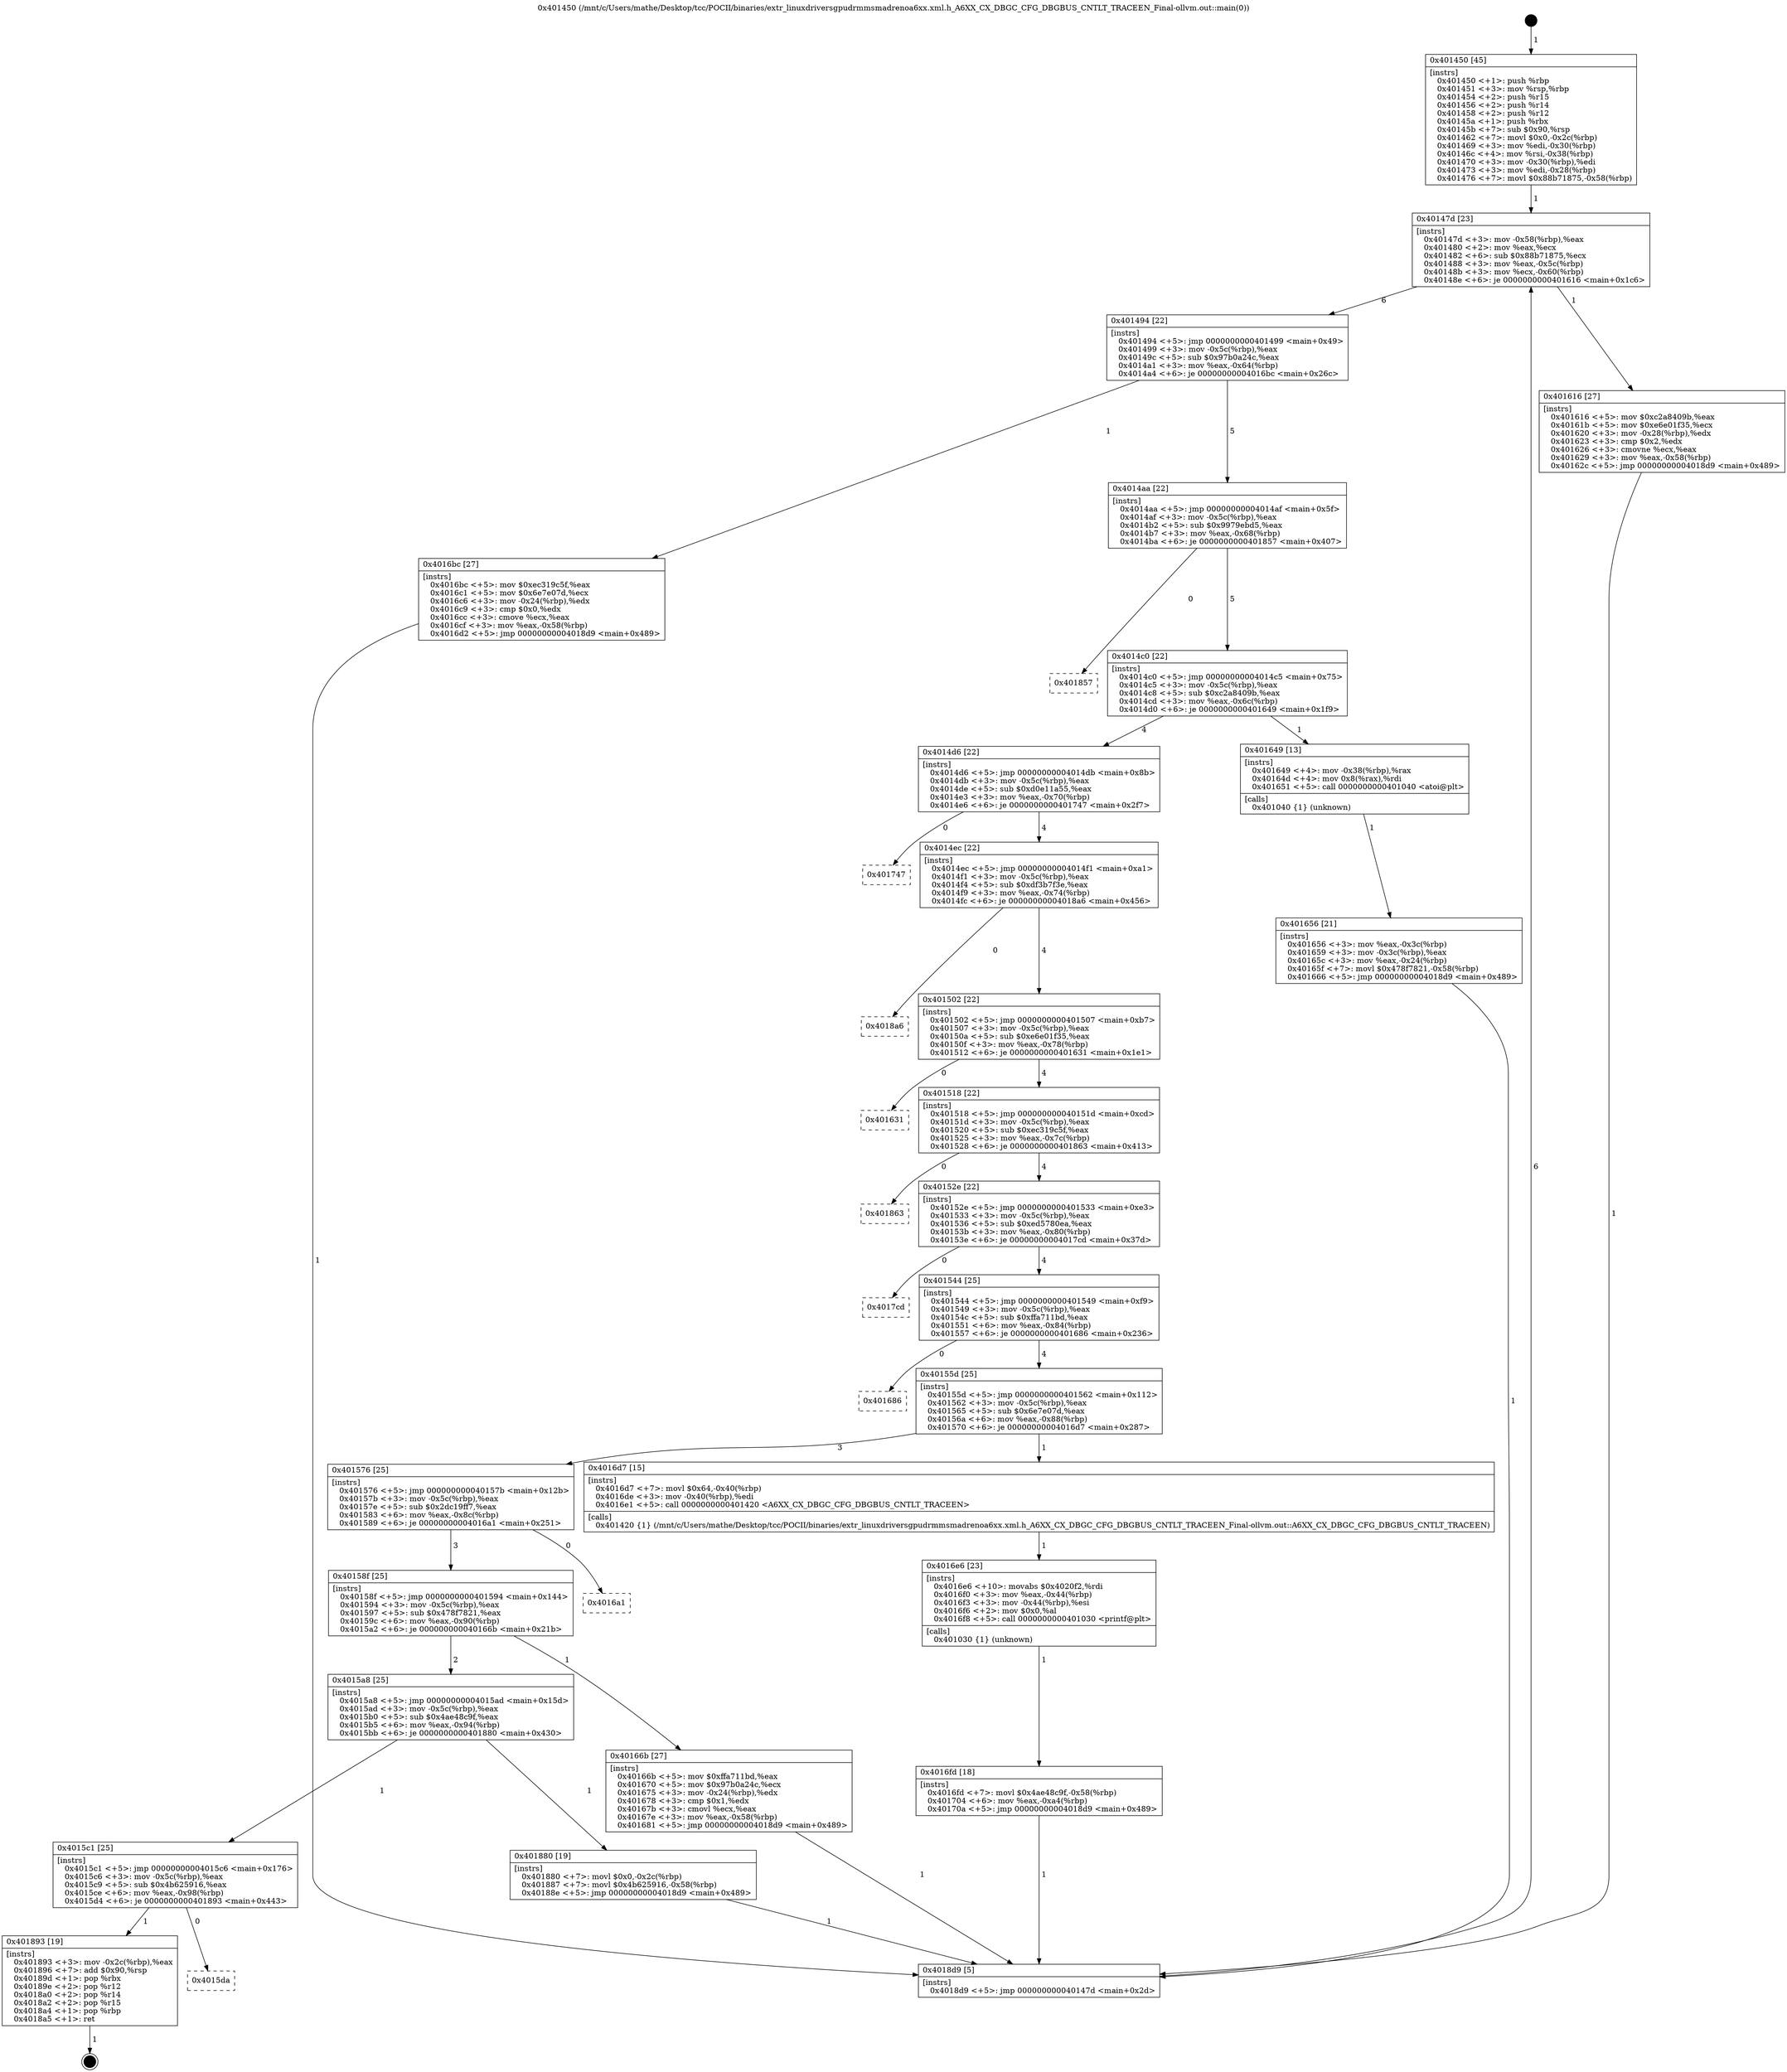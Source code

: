 digraph "0x401450" {
  label = "0x401450 (/mnt/c/Users/mathe/Desktop/tcc/POCII/binaries/extr_linuxdriversgpudrmmsmadrenoa6xx.xml.h_A6XX_CX_DBGC_CFG_DBGBUS_CNTLT_TRACEEN_Final-ollvm.out::main(0))"
  labelloc = "t"
  node[shape=record]

  Entry [label="",width=0.3,height=0.3,shape=circle,fillcolor=black,style=filled]
  "0x40147d" [label="{
     0x40147d [23]\l
     | [instrs]\l
     &nbsp;&nbsp;0x40147d \<+3\>: mov -0x58(%rbp),%eax\l
     &nbsp;&nbsp;0x401480 \<+2\>: mov %eax,%ecx\l
     &nbsp;&nbsp;0x401482 \<+6\>: sub $0x88b71875,%ecx\l
     &nbsp;&nbsp;0x401488 \<+3\>: mov %eax,-0x5c(%rbp)\l
     &nbsp;&nbsp;0x40148b \<+3\>: mov %ecx,-0x60(%rbp)\l
     &nbsp;&nbsp;0x40148e \<+6\>: je 0000000000401616 \<main+0x1c6\>\l
  }"]
  "0x401616" [label="{
     0x401616 [27]\l
     | [instrs]\l
     &nbsp;&nbsp;0x401616 \<+5\>: mov $0xc2a8409b,%eax\l
     &nbsp;&nbsp;0x40161b \<+5\>: mov $0xe6e01f35,%ecx\l
     &nbsp;&nbsp;0x401620 \<+3\>: mov -0x28(%rbp),%edx\l
     &nbsp;&nbsp;0x401623 \<+3\>: cmp $0x2,%edx\l
     &nbsp;&nbsp;0x401626 \<+3\>: cmovne %ecx,%eax\l
     &nbsp;&nbsp;0x401629 \<+3\>: mov %eax,-0x58(%rbp)\l
     &nbsp;&nbsp;0x40162c \<+5\>: jmp 00000000004018d9 \<main+0x489\>\l
  }"]
  "0x401494" [label="{
     0x401494 [22]\l
     | [instrs]\l
     &nbsp;&nbsp;0x401494 \<+5\>: jmp 0000000000401499 \<main+0x49\>\l
     &nbsp;&nbsp;0x401499 \<+3\>: mov -0x5c(%rbp),%eax\l
     &nbsp;&nbsp;0x40149c \<+5\>: sub $0x97b0a24c,%eax\l
     &nbsp;&nbsp;0x4014a1 \<+3\>: mov %eax,-0x64(%rbp)\l
     &nbsp;&nbsp;0x4014a4 \<+6\>: je 00000000004016bc \<main+0x26c\>\l
  }"]
  "0x4018d9" [label="{
     0x4018d9 [5]\l
     | [instrs]\l
     &nbsp;&nbsp;0x4018d9 \<+5\>: jmp 000000000040147d \<main+0x2d\>\l
  }"]
  "0x401450" [label="{
     0x401450 [45]\l
     | [instrs]\l
     &nbsp;&nbsp;0x401450 \<+1\>: push %rbp\l
     &nbsp;&nbsp;0x401451 \<+3\>: mov %rsp,%rbp\l
     &nbsp;&nbsp;0x401454 \<+2\>: push %r15\l
     &nbsp;&nbsp;0x401456 \<+2\>: push %r14\l
     &nbsp;&nbsp;0x401458 \<+2\>: push %r12\l
     &nbsp;&nbsp;0x40145a \<+1\>: push %rbx\l
     &nbsp;&nbsp;0x40145b \<+7\>: sub $0x90,%rsp\l
     &nbsp;&nbsp;0x401462 \<+7\>: movl $0x0,-0x2c(%rbp)\l
     &nbsp;&nbsp;0x401469 \<+3\>: mov %edi,-0x30(%rbp)\l
     &nbsp;&nbsp;0x40146c \<+4\>: mov %rsi,-0x38(%rbp)\l
     &nbsp;&nbsp;0x401470 \<+3\>: mov -0x30(%rbp),%edi\l
     &nbsp;&nbsp;0x401473 \<+3\>: mov %edi,-0x28(%rbp)\l
     &nbsp;&nbsp;0x401476 \<+7\>: movl $0x88b71875,-0x58(%rbp)\l
  }"]
  Exit [label="",width=0.3,height=0.3,shape=circle,fillcolor=black,style=filled,peripheries=2]
  "0x4016bc" [label="{
     0x4016bc [27]\l
     | [instrs]\l
     &nbsp;&nbsp;0x4016bc \<+5\>: mov $0xec319c5f,%eax\l
     &nbsp;&nbsp;0x4016c1 \<+5\>: mov $0x6e7e07d,%ecx\l
     &nbsp;&nbsp;0x4016c6 \<+3\>: mov -0x24(%rbp),%edx\l
     &nbsp;&nbsp;0x4016c9 \<+3\>: cmp $0x0,%edx\l
     &nbsp;&nbsp;0x4016cc \<+3\>: cmove %ecx,%eax\l
     &nbsp;&nbsp;0x4016cf \<+3\>: mov %eax,-0x58(%rbp)\l
     &nbsp;&nbsp;0x4016d2 \<+5\>: jmp 00000000004018d9 \<main+0x489\>\l
  }"]
  "0x4014aa" [label="{
     0x4014aa [22]\l
     | [instrs]\l
     &nbsp;&nbsp;0x4014aa \<+5\>: jmp 00000000004014af \<main+0x5f\>\l
     &nbsp;&nbsp;0x4014af \<+3\>: mov -0x5c(%rbp),%eax\l
     &nbsp;&nbsp;0x4014b2 \<+5\>: sub $0x9979ebd5,%eax\l
     &nbsp;&nbsp;0x4014b7 \<+3\>: mov %eax,-0x68(%rbp)\l
     &nbsp;&nbsp;0x4014ba \<+6\>: je 0000000000401857 \<main+0x407\>\l
  }"]
  "0x4015da" [label="{
     0x4015da\l
  }", style=dashed]
  "0x401857" [label="{
     0x401857\l
  }", style=dashed]
  "0x4014c0" [label="{
     0x4014c0 [22]\l
     | [instrs]\l
     &nbsp;&nbsp;0x4014c0 \<+5\>: jmp 00000000004014c5 \<main+0x75\>\l
     &nbsp;&nbsp;0x4014c5 \<+3\>: mov -0x5c(%rbp),%eax\l
     &nbsp;&nbsp;0x4014c8 \<+5\>: sub $0xc2a8409b,%eax\l
     &nbsp;&nbsp;0x4014cd \<+3\>: mov %eax,-0x6c(%rbp)\l
     &nbsp;&nbsp;0x4014d0 \<+6\>: je 0000000000401649 \<main+0x1f9\>\l
  }"]
  "0x401893" [label="{
     0x401893 [19]\l
     | [instrs]\l
     &nbsp;&nbsp;0x401893 \<+3\>: mov -0x2c(%rbp),%eax\l
     &nbsp;&nbsp;0x401896 \<+7\>: add $0x90,%rsp\l
     &nbsp;&nbsp;0x40189d \<+1\>: pop %rbx\l
     &nbsp;&nbsp;0x40189e \<+2\>: pop %r12\l
     &nbsp;&nbsp;0x4018a0 \<+2\>: pop %r14\l
     &nbsp;&nbsp;0x4018a2 \<+2\>: pop %r15\l
     &nbsp;&nbsp;0x4018a4 \<+1\>: pop %rbp\l
     &nbsp;&nbsp;0x4018a5 \<+1\>: ret\l
  }"]
  "0x401649" [label="{
     0x401649 [13]\l
     | [instrs]\l
     &nbsp;&nbsp;0x401649 \<+4\>: mov -0x38(%rbp),%rax\l
     &nbsp;&nbsp;0x40164d \<+4\>: mov 0x8(%rax),%rdi\l
     &nbsp;&nbsp;0x401651 \<+5\>: call 0000000000401040 \<atoi@plt\>\l
     | [calls]\l
     &nbsp;&nbsp;0x401040 \{1\} (unknown)\l
  }"]
  "0x4014d6" [label="{
     0x4014d6 [22]\l
     | [instrs]\l
     &nbsp;&nbsp;0x4014d6 \<+5\>: jmp 00000000004014db \<main+0x8b\>\l
     &nbsp;&nbsp;0x4014db \<+3\>: mov -0x5c(%rbp),%eax\l
     &nbsp;&nbsp;0x4014de \<+5\>: sub $0xd0e11a55,%eax\l
     &nbsp;&nbsp;0x4014e3 \<+3\>: mov %eax,-0x70(%rbp)\l
     &nbsp;&nbsp;0x4014e6 \<+6\>: je 0000000000401747 \<main+0x2f7\>\l
  }"]
  "0x401656" [label="{
     0x401656 [21]\l
     | [instrs]\l
     &nbsp;&nbsp;0x401656 \<+3\>: mov %eax,-0x3c(%rbp)\l
     &nbsp;&nbsp;0x401659 \<+3\>: mov -0x3c(%rbp),%eax\l
     &nbsp;&nbsp;0x40165c \<+3\>: mov %eax,-0x24(%rbp)\l
     &nbsp;&nbsp;0x40165f \<+7\>: movl $0x478f7821,-0x58(%rbp)\l
     &nbsp;&nbsp;0x401666 \<+5\>: jmp 00000000004018d9 \<main+0x489\>\l
  }"]
  "0x4015c1" [label="{
     0x4015c1 [25]\l
     | [instrs]\l
     &nbsp;&nbsp;0x4015c1 \<+5\>: jmp 00000000004015c6 \<main+0x176\>\l
     &nbsp;&nbsp;0x4015c6 \<+3\>: mov -0x5c(%rbp),%eax\l
     &nbsp;&nbsp;0x4015c9 \<+5\>: sub $0x4b625916,%eax\l
     &nbsp;&nbsp;0x4015ce \<+6\>: mov %eax,-0x98(%rbp)\l
     &nbsp;&nbsp;0x4015d4 \<+6\>: je 0000000000401893 \<main+0x443\>\l
  }"]
  "0x401747" [label="{
     0x401747\l
  }", style=dashed]
  "0x4014ec" [label="{
     0x4014ec [22]\l
     | [instrs]\l
     &nbsp;&nbsp;0x4014ec \<+5\>: jmp 00000000004014f1 \<main+0xa1\>\l
     &nbsp;&nbsp;0x4014f1 \<+3\>: mov -0x5c(%rbp),%eax\l
     &nbsp;&nbsp;0x4014f4 \<+5\>: sub $0xdf3b7f3e,%eax\l
     &nbsp;&nbsp;0x4014f9 \<+3\>: mov %eax,-0x74(%rbp)\l
     &nbsp;&nbsp;0x4014fc \<+6\>: je 00000000004018a6 \<main+0x456\>\l
  }"]
  "0x401880" [label="{
     0x401880 [19]\l
     | [instrs]\l
     &nbsp;&nbsp;0x401880 \<+7\>: movl $0x0,-0x2c(%rbp)\l
     &nbsp;&nbsp;0x401887 \<+7\>: movl $0x4b625916,-0x58(%rbp)\l
     &nbsp;&nbsp;0x40188e \<+5\>: jmp 00000000004018d9 \<main+0x489\>\l
  }"]
  "0x4018a6" [label="{
     0x4018a6\l
  }", style=dashed]
  "0x401502" [label="{
     0x401502 [22]\l
     | [instrs]\l
     &nbsp;&nbsp;0x401502 \<+5\>: jmp 0000000000401507 \<main+0xb7\>\l
     &nbsp;&nbsp;0x401507 \<+3\>: mov -0x5c(%rbp),%eax\l
     &nbsp;&nbsp;0x40150a \<+5\>: sub $0xe6e01f35,%eax\l
     &nbsp;&nbsp;0x40150f \<+3\>: mov %eax,-0x78(%rbp)\l
     &nbsp;&nbsp;0x401512 \<+6\>: je 0000000000401631 \<main+0x1e1\>\l
  }"]
  "0x4016fd" [label="{
     0x4016fd [18]\l
     | [instrs]\l
     &nbsp;&nbsp;0x4016fd \<+7\>: movl $0x4ae48c9f,-0x58(%rbp)\l
     &nbsp;&nbsp;0x401704 \<+6\>: mov %eax,-0xa4(%rbp)\l
     &nbsp;&nbsp;0x40170a \<+5\>: jmp 00000000004018d9 \<main+0x489\>\l
  }"]
  "0x401631" [label="{
     0x401631\l
  }", style=dashed]
  "0x401518" [label="{
     0x401518 [22]\l
     | [instrs]\l
     &nbsp;&nbsp;0x401518 \<+5\>: jmp 000000000040151d \<main+0xcd\>\l
     &nbsp;&nbsp;0x40151d \<+3\>: mov -0x5c(%rbp),%eax\l
     &nbsp;&nbsp;0x401520 \<+5\>: sub $0xec319c5f,%eax\l
     &nbsp;&nbsp;0x401525 \<+3\>: mov %eax,-0x7c(%rbp)\l
     &nbsp;&nbsp;0x401528 \<+6\>: je 0000000000401863 \<main+0x413\>\l
  }"]
  "0x4016e6" [label="{
     0x4016e6 [23]\l
     | [instrs]\l
     &nbsp;&nbsp;0x4016e6 \<+10\>: movabs $0x4020f2,%rdi\l
     &nbsp;&nbsp;0x4016f0 \<+3\>: mov %eax,-0x44(%rbp)\l
     &nbsp;&nbsp;0x4016f3 \<+3\>: mov -0x44(%rbp),%esi\l
     &nbsp;&nbsp;0x4016f6 \<+2\>: mov $0x0,%al\l
     &nbsp;&nbsp;0x4016f8 \<+5\>: call 0000000000401030 \<printf@plt\>\l
     | [calls]\l
     &nbsp;&nbsp;0x401030 \{1\} (unknown)\l
  }"]
  "0x401863" [label="{
     0x401863\l
  }", style=dashed]
  "0x40152e" [label="{
     0x40152e [22]\l
     | [instrs]\l
     &nbsp;&nbsp;0x40152e \<+5\>: jmp 0000000000401533 \<main+0xe3\>\l
     &nbsp;&nbsp;0x401533 \<+3\>: mov -0x5c(%rbp),%eax\l
     &nbsp;&nbsp;0x401536 \<+5\>: sub $0xed5780ea,%eax\l
     &nbsp;&nbsp;0x40153b \<+3\>: mov %eax,-0x80(%rbp)\l
     &nbsp;&nbsp;0x40153e \<+6\>: je 00000000004017cd \<main+0x37d\>\l
  }"]
  "0x4015a8" [label="{
     0x4015a8 [25]\l
     | [instrs]\l
     &nbsp;&nbsp;0x4015a8 \<+5\>: jmp 00000000004015ad \<main+0x15d\>\l
     &nbsp;&nbsp;0x4015ad \<+3\>: mov -0x5c(%rbp),%eax\l
     &nbsp;&nbsp;0x4015b0 \<+5\>: sub $0x4ae48c9f,%eax\l
     &nbsp;&nbsp;0x4015b5 \<+6\>: mov %eax,-0x94(%rbp)\l
     &nbsp;&nbsp;0x4015bb \<+6\>: je 0000000000401880 \<main+0x430\>\l
  }"]
  "0x4017cd" [label="{
     0x4017cd\l
  }", style=dashed]
  "0x401544" [label="{
     0x401544 [25]\l
     | [instrs]\l
     &nbsp;&nbsp;0x401544 \<+5\>: jmp 0000000000401549 \<main+0xf9\>\l
     &nbsp;&nbsp;0x401549 \<+3\>: mov -0x5c(%rbp),%eax\l
     &nbsp;&nbsp;0x40154c \<+5\>: sub $0xffa711bd,%eax\l
     &nbsp;&nbsp;0x401551 \<+6\>: mov %eax,-0x84(%rbp)\l
     &nbsp;&nbsp;0x401557 \<+6\>: je 0000000000401686 \<main+0x236\>\l
  }"]
  "0x40166b" [label="{
     0x40166b [27]\l
     | [instrs]\l
     &nbsp;&nbsp;0x40166b \<+5\>: mov $0xffa711bd,%eax\l
     &nbsp;&nbsp;0x401670 \<+5\>: mov $0x97b0a24c,%ecx\l
     &nbsp;&nbsp;0x401675 \<+3\>: mov -0x24(%rbp),%edx\l
     &nbsp;&nbsp;0x401678 \<+3\>: cmp $0x1,%edx\l
     &nbsp;&nbsp;0x40167b \<+3\>: cmovl %ecx,%eax\l
     &nbsp;&nbsp;0x40167e \<+3\>: mov %eax,-0x58(%rbp)\l
     &nbsp;&nbsp;0x401681 \<+5\>: jmp 00000000004018d9 \<main+0x489\>\l
  }"]
  "0x401686" [label="{
     0x401686\l
  }", style=dashed]
  "0x40155d" [label="{
     0x40155d [25]\l
     | [instrs]\l
     &nbsp;&nbsp;0x40155d \<+5\>: jmp 0000000000401562 \<main+0x112\>\l
     &nbsp;&nbsp;0x401562 \<+3\>: mov -0x5c(%rbp),%eax\l
     &nbsp;&nbsp;0x401565 \<+5\>: sub $0x6e7e07d,%eax\l
     &nbsp;&nbsp;0x40156a \<+6\>: mov %eax,-0x88(%rbp)\l
     &nbsp;&nbsp;0x401570 \<+6\>: je 00000000004016d7 \<main+0x287\>\l
  }"]
  "0x40158f" [label="{
     0x40158f [25]\l
     | [instrs]\l
     &nbsp;&nbsp;0x40158f \<+5\>: jmp 0000000000401594 \<main+0x144\>\l
     &nbsp;&nbsp;0x401594 \<+3\>: mov -0x5c(%rbp),%eax\l
     &nbsp;&nbsp;0x401597 \<+5\>: sub $0x478f7821,%eax\l
     &nbsp;&nbsp;0x40159c \<+6\>: mov %eax,-0x90(%rbp)\l
     &nbsp;&nbsp;0x4015a2 \<+6\>: je 000000000040166b \<main+0x21b\>\l
  }"]
  "0x4016d7" [label="{
     0x4016d7 [15]\l
     | [instrs]\l
     &nbsp;&nbsp;0x4016d7 \<+7\>: movl $0x64,-0x40(%rbp)\l
     &nbsp;&nbsp;0x4016de \<+3\>: mov -0x40(%rbp),%edi\l
     &nbsp;&nbsp;0x4016e1 \<+5\>: call 0000000000401420 \<A6XX_CX_DBGC_CFG_DBGBUS_CNTLT_TRACEEN\>\l
     | [calls]\l
     &nbsp;&nbsp;0x401420 \{1\} (/mnt/c/Users/mathe/Desktop/tcc/POCII/binaries/extr_linuxdriversgpudrmmsmadrenoa6xx.xml.h_A6XX_CX_DBGC_CFG_DBGBUS_CNTLT_TRACEEN_Final-ollvm.out::A6XX_CX_DBGC_CFG_DBGBUS_CNTLT_TRACEEN)\l
  }"]
  "0x401576" [label="{
     0x401576 [25]\l
     | [instrs]\l
     &nbsp;&nbsp;0x401576 \<+5\>: jmp 000000000040157b \<main+0x12b\>\l
     &nbsp;&nbsp;0x40157b \<+3\>: mov -0x5c(%rbp),%eax\l
     &nbsp;&nbsp;0x40157e \<+5\>: sub $0x2dc19ff7,%eax\l
     &nbsp;&nbsp;0x401583 \<+6\>: mov %eax,-0x8c(%rbp)\l
     &nbsp;&nbsp;0x401589 \<+6\>: je 00000000004016a1 \<main+0x251\>\l
  }"]
  "0x4016a1" [label="{
     0x4016a1\l
  }", style=dashed]
  Entry -> "0x401450" [label=" 1"]
  "0x40147d" -> "0x401616" [label=" 1"]
  "0x40147d" -> "0x401494" [label=" 6"]
  "0x401616" -> "0x4018d9" [label=" 1"]
  "0x401450" -> "0x40147d" [label=" 1"]
  "0x4018d9" -> "0x40147d" [label=" 6"]
  "0x401893" -> Exit [label=" 1"]
  "0x401494" -> "0x4016bc" [label=" 1"]
  "0x401494" -> "0x4014aa" [label=" 5"]
  "0x4015c1" -> "0x4015da" [label=" 0"]
  "0x4014aa" -> "0x401857" [label=" 0"]
  "0x4014aa" -> "0x4014c0" [label=" 5"]
  "0x4015c1" -> "0x401893" [label=" 1"]
  "0x4014c0" -> "0x401649" [label=" 1"]
  "0x4014c0" -> "0x4014d6" [label=" 4"]
  "0x401649" -> "0x401656" [label=" 1"]
  "0x401656" -> "0x4018d9" [label=" 1"]
  "0x401880" -> "0x4018d9" [label=" 1"]
  "0x4014d6" -> "0x401747" [label=" 0"]
  "0x4014d6" -> "0x4014ec" [label=" 4"]
  "0x4015a8" -> "0x4015c1" [label=" 1"]
  "0x4014ec" -> "0x4018a6" [label=" 0"]
  "0x4014ec" -> "0x401502" [label=" 4"]
  "0x4015a8" -> "0x401880" [label=" 1"]
  "0x401502" -> "0x401631" [label=" 0"]
  "0x401502" -> "0x401518" [label=" 4"]
  "0x4016fd" -> "0x4018d9" [label=" 1"]
  "0x401518" -> "0x401863" [label=" 0"]
  "0x401518" -> "0x40152e" [label=" 4"]
  "0x4016e6" -> "0x4016fd" [label=" 1"]
  "0x40152e" -> "0x4017cd" [label=" 0"]
  "0x40152e" -> "0x401544" [label=" 4"]
  "0x4016d7" -> "0x4016e6" [label=" 1"]
  "0x401544" -> "0x401686" [label=" 0"]
  "0x401544" -> "0x40155d" [label=" 4"]
  "0x4016bc" -> "0x4018d9" [label=" 1"]
  "0x40155d" -> "0x4016d7" [label=" 1"]
  "0x40155d" -> "0x401576" [label=" 3"]
  "0x40158f" -> "0x4015a8" [label=" 2"]
  "0x401576" -> "0x4016a1" [label=" 0"]
  "0x401576" -> "0x40158f" [label=" 3"]
  "0x40166b" -> "0x4018d9" [label=" 1"]
  "0x40158f" -> "0x40166b" [label=" 1"]
}
